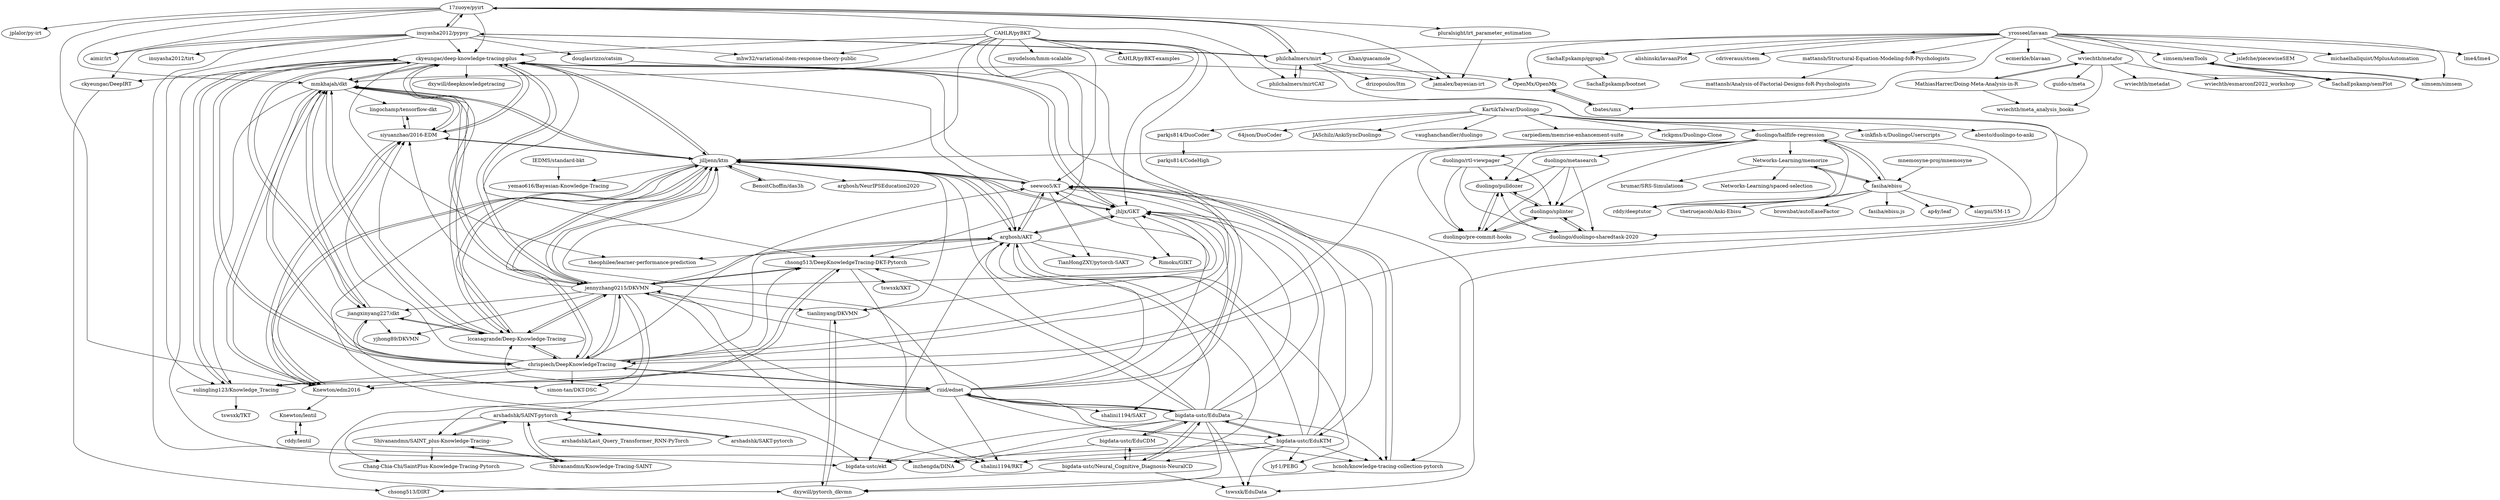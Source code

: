 digraph G {
"17zuoye/pyirt" -> "inuyasha2012/pypsy"
"17zuoye/pyirt" -> "pluralsight/irt_parameter_estimation"
"17zuoye/pyirt" -> "jamalex/bayesian-irt"
"17zuoye/pyirt" -> "aimir/irt"
"17zuoye/pyirt" -> "jplalor/py-irt"
"17zuoye/pyirt" -> "ckyeungac/deep-knowledge-tracing-plus"
"17zuoye/pyirt" -> "mmkhajah/dkt"
"17zuoye/pyirt" -> "Knewton/edm2016"
"17zuoye/pyirt" -> "philchalmers/mirt"
"17zuoye/pyirt" -> "philchalmers/mirtCAT"
"Khan/guacamole" -> "jamalex/bayesian-irt"
"duolingo/metasearch" -> "duolingo/pulldozer"
"duolingo/metasearch" -> "duolingo/splinter"
"duolingo/metasearch" -> "duolingo/pre-commit-hooks"
"duolingo/metasearch" -> "duolingo/duolingo-sharedtask-2020"
"riiid/ednet" -> "bigdata-ustc/EduData"
"riiid/ednet" -> "seewoo5/KT"
"riiid/ednet" -> "jennyzhang0215/DKVMN"
"riiid/ednet" -> "jhljx/GKT"
"riiid/ednet" -> "chrispiech/DeepKnowledgeTracing"
"riiid/ednet" -> "Shivanandmn/SAINT_plus-Knowledge-Tracing-"
"riiid/ednet" -> "jilljenn/ktm"
"riiid/ednet" -> "arghosh/AKT"
"riiid/ednet" -> "arshadshk/SAINT-pytorch"
"riiid/ednet" -> "hcnoh/knowledge-tracing-collection-pytorch"
"riiid/ednet" -> "bigdata-ustc/EduKTM"
"riiid/ednet" -> "ckyeungac/deep-knowledge-tracing-plus"
"riiid/ednet" -> "lccasagrande/Deep-Knowledge-Tracing"
"riiid/ednet" -> "shalini1194/SAKT"
"riiid/ednet" -> "shalini1194/RKT"
"bigdata-ustc/EduData" -> "bigdata-ustc/EduKTM"
"bigdata-ustc/EduData" -> "tswsxk/EduData"
"bigdata-ustc/EduData" -> "bigdata-ustc/Neural_Cognitive_Diagnosis-NeuralCD"
"bigdata-ustc/EduData" -> "jhljx/GKT"
"bigdata-ustc/EduData" -> "bigdata-ustc/ekt"
"bigdata-ustc/EduData" -> "chsong513/DeepKnowledgeTracing-DKT-Pytorch"
"bigdata-ustc/EduData" -> "bigdata-ustc/EduCDM"
"bigdata-ustc/EduData" -> "arghosh/AKT"
"bigdata-ustc/EduData" -> "seewoo5/KT"
"bigdata-ustc/EduData" -> "jilljenn/ktm"
"bigdata-ustc/EduData" -> "riiid/ednet"
"bigdata-ustc/EduData" -> "hcnoh/knowledge-tracing-collection-pytorch"
"bigdata-ustc/EduData" -> "jennyzhang0215/DKVMN"
"bigdata-ustc/EduData" -> "dxywill/pytorch_dkvmn"
"bigdata-ustc/EduData" -> "inzhengda/DINA"
"jhljx/GKT" -> "Rimoku/GIKT"
"jhljx/GKT" -> "jilljenn/ktm"
"jhljx/GKT" -> "arghosh/AKT"
"jhljx/GKT" -> "ckyeungac/deep-knowledge-tracing-plus"
"jhljx/GKT" -> "tianlinyang/DKVMN"
"Shivanandmn/Knowledge-Tracing-SAINT" -> "arshadshk/SAINT-pytorch"
"Shivanandmn/Knowledge-Tracing-SAINT" -> "Shivanandmn/SAINT_plus-Knowledge-Tracing-"
"arghosh/AKT" -> "shalini1194/RKT"
"arghosh/AKT" -> "jhljx/GKT"
"arghosh/AKT" -> "jilljenn/ktm"
"arghosh/AKT" -> "Rimoku/GIKT"
"arghosh/AKT" -> "lyf-1/PEBG"
"arghosh/AKT" -> "theophilee/learner-performance-prediction"
"arghosh/AKT" -> "bigdata-ustc/ekt"
"arghosh/AKT" -> "TianHongZXY/pytorch-SAKT"
"arghosh/AKT" -> "chsong513/DeepKnowledgeTracing-DKT-Pytorch"
"arghosh/AKT" -> "seewoo5/KT"
"bigdata-ustc/EduKTM" -> "bigdata-ustc/EduData"
"bigdata-ustc/EduKTM" -> "arghosh/AKT"
"bigdata-ustc/EduKTM" -> "jhljx/GKT"
"bigdata-ustc/EduKTM" -> "seewoo5/KT"
"bigdata-ustc/EduKTM" -> "hcnoh/knowledge-tracing-collection-pytorch"
"bigdata-ustc/EduKTM" -> "tswsxk/EduData"
"bigdata-ustc/EduKTM" -> "bigdata-ustc/Neural_Cognitive_Diagnosis-NeuralCD"
"bigdata-ustc/EduKTM" -> "bigdata-ustc/ekt"
"bigdata-ustc/EduKTM" -> "shalini1194/RKT"
"bigdata-ustc/EduKTM" -> "lyf-1/PEBG"
"bigdata-ustc/Neural_Cognitive_Diagnosis-NeuralCD" -> "bigdata-ustc/EduCDM"
"bigdata-ustc/Neural_Cognitive_Diagnosis-NeuralCD" -> "bigdata-ustc/EduData"
"bigdata-ustc/Neural_Cognitive_Diagnosis-NeuralCD" -> "chsong513/DIRT"
"bigdata-ustc/Neural_Cognitive_Diagnosis-NeuralCD" -> "tswsxk/EduData"
"hcnoh/knowledge-tracing-collection-pytorch" -> "seewoo5/KT"
"hcnoh/knowledge-tracing-collection-pytorch" -> "dxywill/pytorch_dkvmn"
"KartikTalwar/Duolingo" -> "abesto/duolingo-to-anki"
"KartikTalwar/Duolingo" -> "64json/DuoCoder"
"KartikTalwar/Duolingo" -> "JASchilz/AnkiSyncDuolingo"
"KartikTalwar/Duolingo" -> "vaughanchandler/duolingo"
"KartikTalwar/Duolingo" -> "carpiediem/memrise-enhancement-suite"
"KartikTalwar/Duolingo" -> "duolingo/halflife-regression"
"KartikTalwar/Duolingo" -> "rickpms/Duolingo-Clone"
"KartikTalwar/Duolingo" -> "parkjs814/DuoCoder"
"KartikTalwar/Duolingo" -> "x-inkfish-x/DuolingoUserscripts"
"ckyeungac/DeepIRT" -> "chsong513/DIRT"
"pluralsight/irt_parameter_estimation" -> "jamalex/bayesian-irt"
"bigdata-ustc/EduCDM" -> "bigdata-ustc/Neural_Cognitive_Diagnosis-NeuralCD"
"bigdata-ustc/EduCDM" -> "inzhengda/DINA"
"bigdata-ustc/EduCDM" -> "bigdata-ustc/EduData"
"jilljenn/ktm" -> "ckyeungac/deep-knowledge-tracing-plus"
"jilljenn/ktm" -> "jennyzhang0215/DKVMN"
"jilljenn/ktm" -> "BenoitChoffin/das3h"
"jilljenn/ktm" -> "mmkhajah/dkt"
"jilljenn/ktm" -> "Knewton/edm2016"
"jilljenn/ktm" -> "jhljx/GKT"
"jilljenn/ktm" -> "lccasagrande/Deep-Knowledge-Tracing"
"jilljenn/ktm" -> "chrispiech/DeepKnowledgeTracing"
"jilljenn/ktm" -> "arghosh/AKT"
"jilljenn/ktm" -> "siyuanzhao/2016-EDM"
"jilljenn/ktm" -> "seewoo5/KT"
"jilljenn/ktm" -> "bigdata-ustc/ekt"
"jilljenn/ktm" -> "yemao616/Bayesian-Knowledge-Tracing"
"jilljenn/ktm" -> "arghosh/NeurIPSEducation2020"
"jilljenn/ktm" -> "tianlinyang/DKVMN"
"Networks-Learning/memorize" -> "fasiha/ebisu"
"Networks-Learning/memorize" -> "Networks-Learning/spaced-selection"
"Networks-Learning/memorize" -> "brumar/SRS-Simulations"
"Networks-Learning/memorize" -> "rddy/deeptutor"
"chrispiech/DeepKnowledgeTracing" -> "mmkhajah/dkt"
"chrispiech/DeepKnowledgeTracing" -> "ckyeungac/deep-knowledge-tracing-plus"
"chrispiech/DeepKnowledgeTracing" -> "jilljenn/ktm"
"chrispiech/DeepKnowledgeTracing" -> "lccasagrande/Deep-Knowledge-Tracing"
"chrispiech/DeepKnowledgeTracing" -> "jennyzhang0215/DKVMN"
"chrispiech/DeepKnowledgeTracing" -> "jhljx/GKT"
"chrispiech/DeepKnowledgeTracing" -> "siyuanzhao/2016-EDM"
"chrispiech/DeepKnowledgeTracing" -> "Knewton/edm2016"
"chrispiech/DeepKnowledgeTracing" -> "chsong513/DeepKnowledgeTracing-DKT-Pytorch"
"chrispiech/DeepKnowledgeTracing" -> "arghosh/AKT"
"chrispiech/DeepKnowledgeTracing" -> "simon-tan/DKT-DSC"
"chrispiech/DeepKnowledgeTracing" -> "jiangxinyang227/dkt"
"chrispiech/DeepKnowledgeTracing" -> "riiid/ednet"
"chrispiech/DeepKnowledgeTracing" -> "seewoo5/KT"
"chrispiech/DeepKnowledgeTracing" -> "sulingling123/Knowledge_Tracing"
"chsong513/DeepKnowledgeTracing-DKT-Pytorch" -> "sulingling123/Knowledge_Tracing"
"chsong513/DeepKnowledgeTracing-DKT-Pytorch" -> "tswsxk/XKT"
"chsong513/DeepKnowledgeTracing-DKT-Pytorch" -> "jennyzhang0215/DKVMN"
"chsong513/DeepKnowledgeTracing-DKT-Pytorch" -> "shalini1194/RKT"
"siyuanzhao/2016-EDM" -> "Knewton/edm2016"
"siyuanzhao/2016-EDM" -> "lingochamp/tensorflow-dkt"
"siyuanzhao/2016-EDM" -> "mmkhajah/dkt"
"siyuanzhao/2016-EDM" -> "ckyeungac/deep-knowledge-tracing-plus"
"siyuanzhao/2016-EDM" -> "jilljenn/ktm"
"duolingo/halflife-regression" -> "rddy/deeptutor"
"duolingo/halflife-regression" -> "Networks-Learning/memorize"
"duolingo/halflife-regression" -> "fasiha/ebisu"
"duolingo/halflife-regression" -> "duolingo/splinter"
"duolingo/halflife-regression" -> "duolingo/pulldozer"
"duolingo/halflife-regression" -> "duolingo/pre-commit-hooks"
"duolingo/halflife-regression" -> "duolingo/metasearch"
"duolingo/halflife-regression" -> "duolingo/duolingo-sharedtask-2020"
"duolingo/halflife-regression" -> "duolingo/rtl-viewpager"
"duolingo/halflife-regression" -> "chrispiech/DeepKnowledgeTracing"
"duolingo/halflife-regression" -> "jilljenn/ktm"
"yrosseel/lavaan" -> "simsem/semTools"
"yrosseel/lavaan" -> "ecmerkle/blavaan"
"yrosseel/lavaan" -> "OpenMx/OpenMx"
"yrosseel/lavaan" -> "SachaEpskamp/semPlot"
"yrosseel/lavaan" -> "simsem/simsem"
"yrosseel/lavaan" -> "jslefche/piecewiseSEM"
"yrosseel/lavaan" -> "michaelhallquist/MplusAutomation"
"yrosseel/lavaan" -> "philchalmers/mirt"
"yrosseel/lavaan" -> "SachaEpskamp/qgraph"
"yrosseel/lavaan" -> "lme4/lme4" ["e"=1]
"yrosseel/lavaan" -> "mattansb/Structural-Equation-Modeling-foR-Psychologists"
"yrosseel/lavaan" -> "alishinski/lavaanPlot"
"yrosseel/lavaan" -> "cdriveraus/ctsem"
"yrosseel/lavaan" -> "wviechtb/metafor"
"yrosseel/lavaan" -> "tbates/umx"
"seewoo5/KT" -> "hcnoh/knowledge-tracing-collection-pytorch"
"seewoo5/KT" -> "jilljenn/ktm"
"seewoo5/KT" -> "TianHongZXY/pytorch-SAKT"
"seewoo5/KT" -> "arghosh/AKT"
"seewoo5/KT" -> "shalini1194/SAKT"
"seewoo5/KT" -> "ckyeungac/deep-knowledge-tracing-plus"
"seewoo5/KT" -> "jhljx/GKT"
"seewoo5/KT" -> "tswsxk/EduData"
"inuyasha2012/pypsy" -> "17zuoye/pyirt"
"inuyasha2012/pypsy" -> "mhw32/variational-item-response-theory-public"
"inuyasha2012/pypsy" -> "inuyasha2012/tirt"
"inuyasha2012/pypsy" -> "philchalmers/mirt"
"inuyasha2012/pypsy" -> "sulingling123/Knowledge_Tracing"
"inuyasha2012/pypsy" -> "douglasrizzo/catsim"
"inuyasha2012/pypsy" -> "inzhengda/DINA"
"inuyasha2012/pypsy" -> "ckyeungac/DeepIRT"
"inuyasha2012/pypsy" -> "ckyeungac/deep-knowledge-tracing-plus"
"inuyasha2012/pypsy" -> "aimir/irt"
"arshadshk/SAINT-pytorch" -> "Shivanandmn/Knowledge-Tracing-SAINT"
"arshadshk/SAINT-pytorch" -> "Shivanandmn/SAINT_plus-Knowledge-Tracing-"
"arshadshk/SAINT-pytorch" -> "arshadshk/SAKT-pytorch"
"arshadshk/SAINT-pytorch" -> "arshadshk/Last_Query_Transformer_RNN-PyTorch"
"arshadshk/SAINT-pytorch" -> "Chang-Chia-Chi/SaintPlus-Knowledge-Tracing-Pytorch"
"jiangxinyang227/dkt" -> "mmkhajah/dkt"
"jiangxinyang227/dkt" -> "ckyeungac/deep-knowledge-tracing-plus"
"jiangxinyang227/dkt" -> "simon-tan/DKT-DSC"
"jiangxinyang227/dkt" -> "yjhong89/DKVMN"
"jiangxinyang227/dkt" -> "lccasagrande/Deep-Knowledge-Tracing"
"philchalmers/mirt" -> "philchalmers/mirtCAT"
"philchalmers/mirt" -> "inuyasha2012/pypsy"
"philchalmers/mirt" -> "OpenMx/OpenMx"
"philchalmers/mirt" -> "drizopoulos/ltm"
"philchalmers/mirt" -> "17zuoye/pyirt"
"philchalmers/mirt" -> "Knewton/edm2016"
"Shivanandmn/SAINT_plus-Knowledge-Tracing-" -> "Shivanandmn/Knowledge-Tracing-SAINT"
"Shivanandmn/SAINT_plus-Knowledge-Tracing-" -> "Chang-Chia-Chi/SaintPlus-Knowledge-Tracing-Pytorch"
"Shivanandmn/SAINT_plus-Knowledge-Tracing-" -> "arshadshk/SAINT-pytorch"
"OpenMx/OpenMx" -> "tbates/umx"
"CAHLR/pyBKT" -> "jilljenn/ktm"
"CAHLR/pyBKT" -> "mmkhajah/dkt"
"CAHLR/pyBKT" -> "myudelson/hmm-scalable"
"CAHLR/pyBKT" -> "ckyeungac/deep-knowledge-tracing-plus"
"CAHLR/pyBKT" -> "jhljx/GKT"
"CAHLR/pyBKT" -> "chrispiech/DeepKnowledgeTracing"
"CAHLR/pyBKT" -> "hcnoh/knowledge-tracing-collection-pytorch"
"CAHLR/pyBKT" -> "bigdata-ustc/EduKTM"
"CAHLR/pyBKT" -> "CAHLR/pyBKT-examples"
"CAHLR/pyBKT" -> "mhw32/variational-item-response-theory-public"
"CAHLR/pyBKT" -> "chsong513/DeepKnowledgeTracing-DKT-Pytorch"
"CAHLR/pyBKT" -> "seewoo5/KT"
"ckyeungac/deep-knowledge-tracing-plus" -> "jilljenn/ktm"
"ckyeungac/deep-knowledge-tracing-plus" -> "mmkhajah/dkt"
"ckyeungac/deep-knowledge-tracing-plus" -> "lccasagrande/Deep-Knowledge-Tracing"
"ckyeungac/deep-knowledge-tracing-plus" -> "chrispiech/DeepKnowledgeTracing"
"ckyeungac/deep-knowledge-tracing-plus" -> "jennyzhang0215/DKVMN"
"ckyeungac/deep-knowledge-tracing-plus" -> "jiangxinyang227/dkt"
"ckyeungac/deep-knowledge-tracing-plus" -> "sulingling123/Knowledge_Tracing"
"ckyeungac/deep-knowledge-tracing-plus" -> "jhljx/GKT"
"ckyeungac/deep-knowledge-tracing-plus" -> "siyuanzhao/2016-EDM"
"ckyeungac/deep-knowledge-tracing-plus" -> "chsong513/DeepKnowledgeTracing-DKT-Pytorch"
"ckyeungac/deep-knowledge-tracing-plus" -> "theophilee/learner-performance-prediction"
"ckyeungac/deep-knowledge-tracing-plus" -> "bigdata-ustc/ekt"
"ckyeungac/deep-knowledge-tracing-plus" -> "dxywill/deepknowledgetracing"
"ckyeungac/deep-knowledge-tracing-plus" -> "arghosh/AKT"
"ckyeungac/deep-knowledge-tracing-plus" -> "ckyeungac/DeepIRT"
"mnemosyne-proj/mnemosyne" -> "fasiha/ebisu"
"duolingo/rtl-viewpager" -> "duolingo/pre-commit-hooks"
"duolingo/rtl-viewpager" -> "duolingo/pulldozer"
"duolingo/rtl-viewpager" -> "duolingo/splinter"
"duolingo/rtl-viewpager" -> "duolingo/duolingo-sharedtask-2020"
"SachaEpskamp/qgraph" -> "SachaEpskamp/bootnet"
"mattansb/Structural-Equation-Modeling-foR-Psychologists" -> "mattansb/Analysis-of-Factorial-Designs-foR-Psychologists"
"jennyzhang0215/DKVMN" -> "jilljenn/ktm"
"jennyzhang0215/DKVMN" -> "ckyeungac/deep-knowledge-tracing-plus"
"jennyzhang0215/DKVMN" -> "mmkhajah/dkt"
"jennyzhang0215/DKVMN" -> "chsong513/DeepKnowledgeTracing-DKT-Pytorch"
"jennyzhang0215/DKVMN" -> "lccasagrande/Deep-Knowledge-Tracing"
"jennyzhang0215/DKVMN" -> "tianlinyang/DKVMN"
"jennyzhang0215/DKVMN" -> "shalini1194/RKT"
"jennyzhang0215/DKVMN" -> "chrispiech/DeepKnowledgeTracing"
"jennyzhang0215/DKVMN" -> "jhljx/GKT"
"jennyzhang0215/DKVMN" -> "siyuanzhao/2016-EDM"
"jennyzhang0215/DKVMN" -> "arghosh/AKT"
"jennyzhang0215/DKVMN" -> "simon-tan/DKT-DSC"
"jennyzhang0215/DKVMN" -> "yjhong89/DKVMN"
"jennyzhang0215/DKVMN" -> "dxywill/pytorch_dkvmn"
"jennyzhang0215/DKVMN" -> "jiangxinyang227/dkt"
"parkjs814/DuoCoder" -> "parkjs814/CodeHigh"
"Knewton/edm2016" -> "jilljenn/ktm"
"Knewton/edm2016" -> "siyuanzhao/2016-EDM"
"Knewton/edm2016" -> "mmkhajah/dkt"
"Knewton/edm2016" -> "Knewton/lentil"
"mmkhajah/dkt" -> "ckyeungac/deep-knowledge-tracing-plus"
"mmkhajah/dkt" -> "chrispiech/DeepKnowledgeTracing"
"mmkhajah/dkt" -> "lccasagrande/Deep-Knowledge-Tracing"
"mmkhajah/dkt" -> "jiangxinyang227/dkt"
"mmkhajah/dkt" -> "jilljenn/ktm"
"mmkhajah/dkt" -> "jennyzhang0215/DKVMN"
"mmkhajah/dkt" -> "siyuanzhao/2016-EDM"
"mmkhajah/dkt" -> "Knewton/edm2016"
"mmkhajah/dkt" -> "lingochamp/tensorflow-dkt"
"mmkhajah/dkt" -> "sulingling123/Knowledge_Tracing"
"BenoitChoffin/das3h" -> "jilljenn/ktm"
"simsem/semTools" -> "simsem/simsem"
"simsem/semTools" -> "SachaEpskamp/semPlot"
"duolingo/duolingo-sharedtask-2020" -> "duolingo/splinter"
"duolingo/duolingo-sharedtask-2020" -> "duolingo/pulldozer"
"douglasrizzo/catsim" -> "jamalex/bayesian-irt"
"arshadshk/SAKT-pytorch" -> "arshadshk/SAINT-pytorch"
"tbates/umx" -> "OpenMx/OpenMx"
"MathiasHarrer/Doing-Meta-Analysis-in-R" -> "wviechtb/metafor"
"MathiasHarrer/Doing-Meta-Analysis-in-R" -> "wviechtb/meta_analysis_books"
"fasiha/ebisu" -> "Networks-Learning/memorize"
"fasiha/ebisu" -> "fasiha/ebisu.js"
"fasiha/ebisu" -> "rddy/deeptutor"
"fasiha/ebisu" -> "ap4y/leaf"
"fasiha/ebisu" -> "duolingo/halflife-regression"
"fasiha/ebisu" -> "slaypni/SM-15" ["e"=1]
"fasiha/ebisu" -> "thetruejacob/Anki-Ebisu"
"fasiha/ebisu" -> "brownbat/autoEaseFactor"
"sulingling123/Knowledge_Tracing" -> "chsong513/DeepKnowledgeTracing-DKT-Pytorch"
"sulingling123/Knowledge_Tracing" -> "ckyeungac/deep-knowledge-tracing-plus"
"sulingling123/Knowledge_Tracing" -> "tswsxk/TKT"
"lingochamp/tensorflow-dkt" -> "siyuanzhao/2016-EDM"
"lccasagrande/Deep-Knowledge-Tracing" -> "ckyeungac/deep-knowledge-tracing-plus"
"lccasagrande/Deep-Knowledge-Tracing" -> "mmkhajah/dkt"
"lccasagrande/Deep-Knowledge-Tracing" -> "jilljenn/ktm"
"lccasagrande/Deep-Knowledge-Tracing" -> "chrispiech/DeepKnowledgeTracing"
"lccasagrande/Deep-Knowledge-Tracing" -> "jennyzhang0215/DKVMN"
"lccasagrande/Deep-Knowledge-Tracing" -> "jiangxinyang227/dkt"
"lccasagrande/Deep-Knowledge-Tracing" -> "siyuanzhao/2016-EDM"
"wviechtb/metafor" -> "wviechtb/meta_analysis_books"
"wviechtb/metafor" -> "guido-s/meta"
"wviechtb/metafor" -> "MathiasHarrer/Doing-Meta-Analysis-in-R"
"wviechtb/metafor" -> "wviechtb/metadat"
"wviechtb/metafor" -> "wviechtb/esmarconf2022_workshop"
"simsem/simsem" -> "simsem/semTools"
"IEDMS/standard-bkt" -> "yemao616/Bayesian-Knowledge-Tracing"
"philchalmers/mirtCAT" -> "philchalmers/mirt"
"SachaEpskamp/semPlot" -> "simsem/semTools"
"dxywill/pytorch_dkvmn" -> "tianlinyang/DKVMN"
"tianlinyang/DKVMN" -> "dxywill/pytorch_dkvmn"
"duolingo/pulldozer" -> "duolingo/splinter"
"duolingo/pulldozer" -> "duolingo/pre-commit-hooks"
"duolingo/splinter" -> "duolingo/pre-commit-hooks"
"duolingo/splinter" -> "duolingo/pulldozer"
"duolingo/splinter" -> "duolingo/duolingo-sharedtask-2020"
"duolingo/pre-commit-hooks" -> "duolingo/splinter"
"duolingo/pre-commit-hooks" -> "duolingo/pulldozer"
"Knewton/lentil" -> "rddy/lentil"
"rddy/lentil" -> "Knewton/lentil"
"17zuoye/pyirt" ["l"="21.767,37.735"]
"inuyasha2012/pypsy" ["l"="21.747,37.743"]
"pluralsight/irt_parameter_estimation" ["l"="21.803,37.725"]
"jamalex/bayesian-irt" ["l"="21.804,37.711"]
"aimir/irt" ["l"="21.748,37.725"]
"jplalor/py-irt" ["l"="21.792,37.735"]
"ckyeungac/deep-knowledge-tracing-plus" ["l"="21.765,37.788"]
"mmkhajah/dkt" ["l"="21.757,37.779"]
"Knewton/edm2016" ["l"="21.749,37.764"]
"philchalmers/mirt" ["l"="21.745,37.707"]
"philchalmers/mirtCAT" ["l"="21.764,37.704"]
"Khan/guacamole" ["l"="21.838,37.694"]
"duolingo/metasearch" ["l"="21.7,37.905"]
"duolingo/pulldozer" ["l"="21.677,37.893"]
"duolingo/splinter" ["l"="21.68,37.903"]
"duolingo/pre-commit-hooks" ["l"="21.665,37.897"]
"duolingo/duolingo-sharedtask-2020" ["l"="21.689,37.892"]
"riiid/ednet" ["l"="21.775,37.825"]
"bigdata-ustc/EduData" ["l"="21.737,37.816"]
"seewoo5/KT" ["l"="21.751,37.822"]
"jennyzhang0215/DKVMN" ["l"="21.772,37.802"]
"jhljx/GKT" ["l"="21.752,37.811"]
"chrispiech/DeepKnowledgeTracing" ["l"="21.759,37.798"]
"Shivanandmn/SAINT_plus-Knowledge-Tracing-" ["l"="21.815,37.848"]
"jilljenn/ktm" ["l"="21.748,37.803"]
"arghosh/AKT" ["l"="21.765,37.816"]
"arshadshk/SAINT-pytorch" ["l"="21.831,37.853"]
"hcnoh/knowledge-tracing-collection-pytorch" ["l"="21.732,37.827"]
"bigdata-ustc/EduKTM" ["l"="21.745,37.832"]
"lccasagrande/Deep-Knowledge-Tracing" ["l"="21.776,37.791"]
"shalini1194/SAKT" ["l"="21.783,37.844"]
"shalini1194/RKT" ["l"="21.789,37.823"]
"tswsxk/EduData" ["l"="21.722,37.838"]
"bigdata-ustc/Neural_Cognitive_Diagnosis-NeuralCD" ["l"="21.71,37.822"]
"bigdata-ustc/ekt" ["l"="21.76,37.827"]
"chsong513/DeepKnowledgeTracing-DKT-Pytorch" ["l"="21.783,37.801"]
"bigdata-ustc/EduCDM" ["l"="21.708,37.808"]
"dxywill/pytorch_dkvmn" ["l"="21.733,37.806"]
"inzhengda/DINA" ["l"="21.72,37.78"]
"Rimoku/GIKT" ["l"="21.724,37.816"]
"tianlinyang/DKVMN" ["l"="21.743,37.791"]
"Shivanandmn/Knowledge-Tracing-SAINT" ["l"="21.82,37.864"]
"lyf-1/PEBG" ["l"="21.76,37.847"]
"theophilee/learner-performance-prediction" ["l"="21.799,37.808"]
"TianHongZXY/pytorch-SAKT" ["l"="21.769,37.84"]
"chsong513/DIRT" ["l"="21.702,37.788"]
"KartikTalwar/Duolingo" ["l"="21.642,37.965"]
"abesto/duolingo-to-anki" ["l"="21.605,37.962"]
"64json/DuoCoder" ["l"="21.674,37.974"]
"JASchilz/AnkiSyncDuolingo" ["l"="21.641,37.991"]
"vaughanchandler/duolingo" ["l"="21.666,37.958"]
"carpiediem/memrise-enhancement-suite" ["l"="21.614,37.98"]
"duolingo/halflife-regression" ["l"="21.672,37.876"]
"rickpms/Duolingo-Clone" ["l"="21.665,37.992"]
"parkjs814/DuoCoder" ["l"="21.619,38.006"]
"x-inkfish-x/DuolingoUserscripts" ["l"="21.654,37.979"]
"ckyeungac/DeepIRT" ["l"="21.73,37.767"]
"BenoitChoffin/das3h" ["l"="21.783,37.812"]
"siyuanzhao/2016-EDM" ["l"="21.767,37.775"]
"yemao616/Bayesian-Knowledge-Tracing" ["l"="21.745,37.848"]
"arghosh/NeurIPSEducation2020" ["l"="21.713,37.795"]
"Networks-Learning/memorize" ["l"="21.623,37.886"]
"fasiha/ebisu" ["l"="21.614,37.868"]
"Networks-Learning/spaced-selection" ["l"="21.611,37.906"]
"brumar/SRS-Simulations" ["l"="21.601,37.897"]
"rddy/deeptutor" ["l"="21.64,37.871"]
"simon-tan/DKT-DSC" ["l"="21.796,37.795"]
"jiangxinyang227/dkt" ["l"="21.787,37.784"]
"sulingling123/Knowledge_Tracing" ["l"="21.779,37.773"]
"tswsxk/XKT" ["l"="21.82,37.804"]
"lingochamp/tensorflow-dkt" ["l"="21.775,37.758"]
"duolingo/rtl-viewpager" ["l"="21.664,37.911"]
"yrosseel/lavaan" ["l"="21.73,37.625"]
"simsem/semTools" ["l"="21.697,37.63"]
"ecmerkle/blavaan" ["l"="21.713,37.6"]
"OpenMx/OpenMx" ["l"="21.737,37.664"]
"SachaEpskamp/semPlot" ["l"="21.708,37.641"]
"simsem/simsem" ["l"="21.705,37.618"]
"jslefche/piecewiseSEM" ["l"="21.761,37.598"]
"michaelhallquist/MplusAutomation" ["l"="21.734,37.599"]
"SachaEpskamp/qgraph" ["l"="21.776,37.621"]
"lme4/lme4" ["l"="20.199,43.31"]
"mattansb/Structural-Equation-Modeling-foR-Psychologists" ["l"="21.682,37.606"]
"alishinski/lavaanPlot" ["l"="21.756,37.635"]
"cdriveraus/ctsem" ["l"="21.753,37.616"]
"wviechtb/metafor" ["l"="21.732,37.561"]
"tbates/umx" ["l"="21.734,37.648"]
"mhw32/variational-item-response-theory-public" ["l"="21.714,37.76"]
"inuyasha2012/tirt" ["l"="21.724,37.729"]
"douglasrizzo/catsim" ["l"="21.78,37.717"]
"arshadshk/SAKT-pytorch" ["l"="21.844,37.868"]
"arshadshk/Last_Query_Transformer_RNN-PyTorch" ["l"="21.862,37.86"]
"Chang-Chia-Chi/SaintPlus-Knowledge-Tracing-Pytorch" ["l"="21.842,37.844"]
"yjhong89/DKVMN" ["l"="21.809,37.789"]
"drizopoulos/ltm" ["l"="21.724,37.694"]
"CAHLR/pyBKT" ["l"="21.73,37.796"]
"myudelson/hmm-scalable" ["l"="21.685,37.785"]
"CAHLR/pyBKT-examples" ["l"="21.692,37.799"]
"dxywill/deepknowledgetracing" ["l"="21.807,37.773"]
"mnemosyne-proj/mnemosyne" ["l"="21.555,37.87"]
"SachaEpskamp/bootnet" ["l"="21.799,37.614"]
"mattansb/Analysis-of-Factorial-Designs-foR-Psychologists" ["l"="21.656,37.594"]
"parkjs814/CodeHigh" ["l"="21.611,38.024"]
"Knewton/lentil" ["l"="21.72,37.746"]
"MathiasHarrer/Doing-Meta-Analysis-in-R" ["l"="21.755,37.545"]
"wviechtb/meta_analysis_books" ["l"="21.739,37.535"]
"fasiha/ebisu.js" ["l"="21.593,37.847"]
"ap4y/leaf" ["l"="21.586,37.862"]
"slaypni/SM-15" ["l"="-30.689,-21.169"]
"thetruejacob/Anki-Ebisu" ["l"="21.611,37.848"]
"brownbat/autoEaseFactor" ["l"="21.589,37.879"]
"tswsxk/TKT" ["l"="21.803,37.759"]
"guido-s/meta" ["l"="21.704,37.542"]
"wviechtb/metadat" ["l"="21.708,37.56"]
"wviechtb/esmarconf2022_workshop" ["l"="21.722,37.543"]
"IEDMS/standard-bkt" ["l"="21.753,37.873"]
"rddy/lentil" ["l"="21.704,37.738"]
}